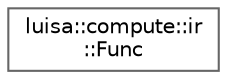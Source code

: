 digraph "类继承关系图"
{
 // LATEX_PDF_SIZE
  bgcolor="transparent";
  edge [fontname=Helvetica,fontsize=10,labelfontname=Helvetica,labelfontsize=10];
  node [fontname=Helvetica,fontsize=10,shape=box,height=0.2,width=0.4];
  rankdir="LR";
  Node0 [id="Node000000",label="luisa::compute::ir\l::Func",height=0.2,width=0.4,color="grey40", fillcolor="white", style="filled",URL="$structluisa_1_1compute_1_1ir_1_1_func.html",tooltip=" "];
}
